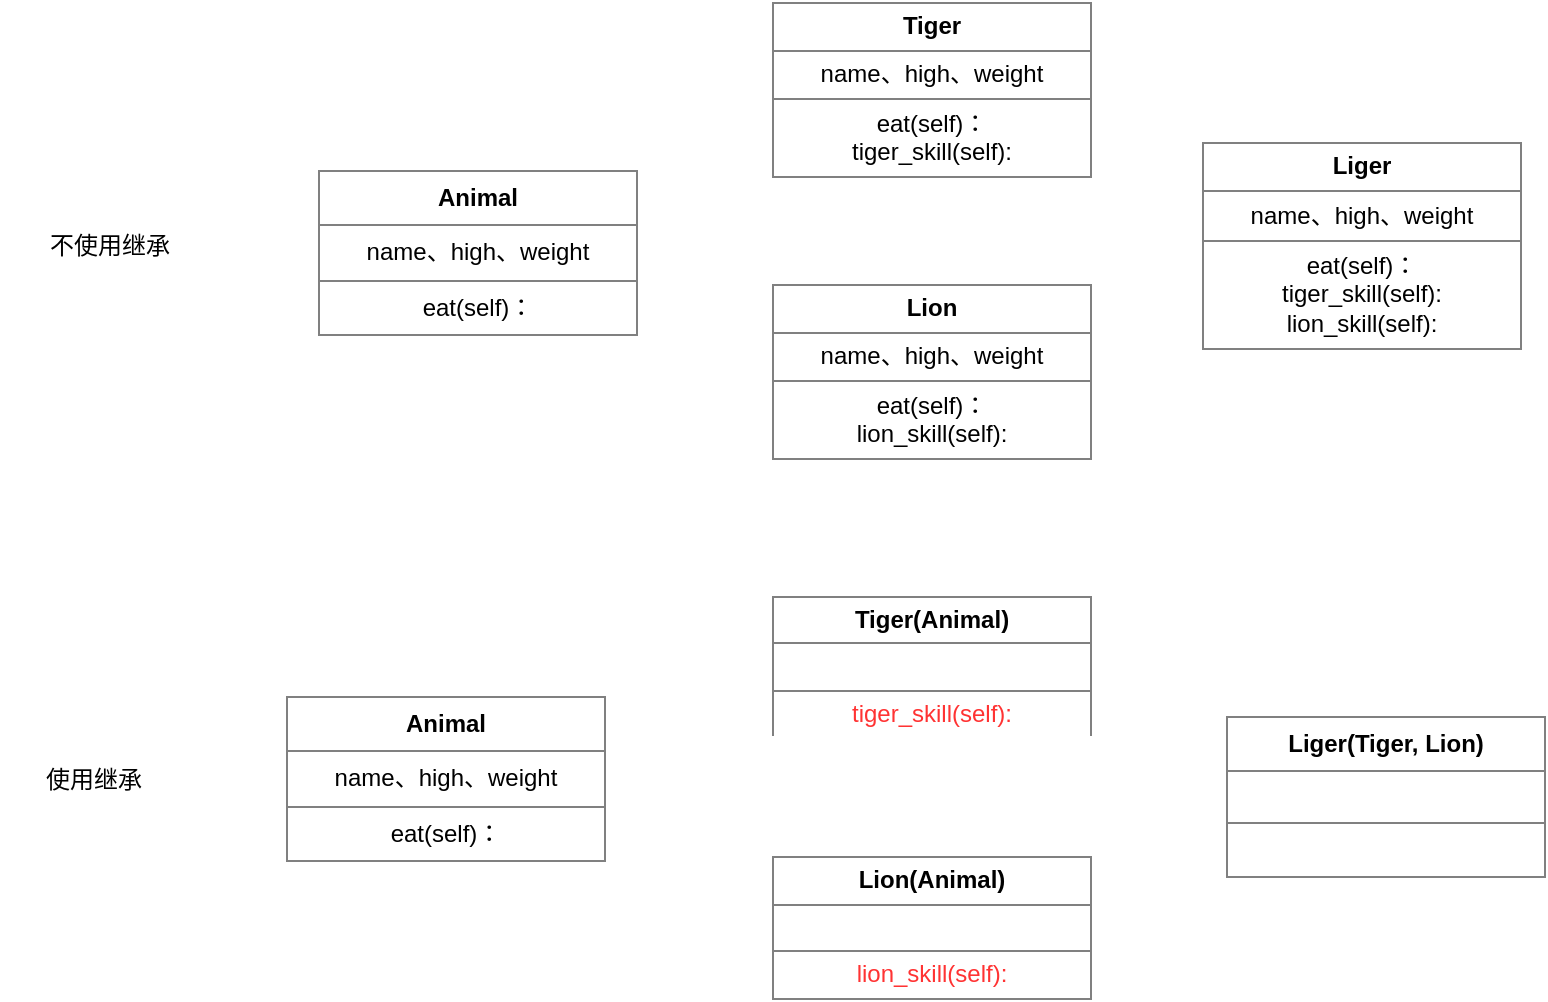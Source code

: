 <mxfile version="12.2.2" type="device" pages="1"><diagram id="1hR_NXYWd0QCy-B_V0Ng" name="Page-1"><mxGraphModel dx="695" dy="544" grid="1" gridSize="10" guides="1" tooltips="1" connect="1" arrows="1" fold="1" page="1" pageScale="1" pageWidth="827" pageHeight="1169" math="0" shadow="0"><root><mxCell id="0"/><mxCell id="1" parent="0"/><mxCell id="X48bOCqbUrdNuro0ohbn-1" value="不使用继承" style="text;html=1;strokeColor=none;fillColor=none;align=center;verticalAlign=middle;whiteSpace=wrap;rounded=0;" parent="1" vertex="1"><mxGeometry x="46" y="118.5" width="92" height="53" as="geometry"/></mxCell><mxCell id="X48bOCqbUrdNuro0ohbn-2" value="&lt;table border=&quot;1&quot; width=&quot;100%&quot; cellpadding=&quot;4&quot; style=&quot;width: 100% ; height: 100% ; border-collapse: collapse&quot;&gt;&lt;tbody&gt;&lt;tr&gt;&lt;th align=&quot;center&quot;&gt;&lt;b&gt;Animal&lt;/b&gt;&lt;/th&gt;&lt;/tr&gt;&lt;tr&gt;&lt;td align=&quot;center&quot;&gt;name、high、weight&lt;/td&gt;&lt;/tr&gt;&lt;tr&gt;&lt;td align=&quot;center&quot;&gt;eat(self)：&lt;br&gt;&lt;/td&gt;&lt;/tr&gt;&lt;/tbody&gt;&lt;/table&gt;" style="text;html=1;strokeColor=none;fillColor=none;overflow=fill;labelBackgroundColor=none;labelBorderColor=none;" parent="1" vertex="1"><mxGeometry x="196" y="107" width="160" height="83" as="geometry"/></mxCell><mxCell id="X48bOCqbUrdNuro0ohbn-4" value="&lt;table border=&quot;1&quot; width=&quot;100%&quot; cellpadding=&quot;4&quot; style=&quot;width: 100% ; height: 100% ; border-collapse: collapse&quot;&gt;&lt;tbody&gt;&lt;tr&gt;&lt;th align=&quot;center&quot;&gt;Tiger&lt;/th&gt;&lt;/tr&gt;&lt;tr&gt;&lt;td align=&quot;center&quot;&gt;name、high、weight&lt;br&gt;&lt;/td&gt;&lt;/tr&gt;&lt;tr&gt;&lt;td align=&quot;center&quot;&gt;eat(self)：&lt;br&gt;tiger_skill(self):&lt;br&gt;&lt;/td&gt;&lt;/tr&gt;&lt;/tbody&gt;&lt;/table&gt;" style="text;html=1;strokeColor=none;fillColor=none;overflow=fill;" parent="1" vertex="1"><mxGeometry x="422.5" y="22.5" width="160" height="88" as="geometry"/></mxCell><mxCell id="X48bOCqbUrdNuro0ohbn-5" value="&lt;table border=&quot;1&quot; width=&quot;100%&quot; cellpadding=&quot;4&quot; style=&quot;width: 100% ; height: 100% ; border-collapse: collapse&quot;&gt;&lt;tbody&gt;&lt;tr&gt;&lt;th align=&quot;center&quot;&gt;Lion&lt;/th&gt;&lt;/tr&gt;&lt;tr&gt;&lt;td align=&quot;center&quot;&gt;name、high、weight&lt;br&gt;&lt;/td&gt;&lt;/tr&gt;&lt;tr&gt;&lt;td align=&quot;center&quot;&gt;eat(self)：&lt;br&gt;lion_skill(self):&lt;br&gt;&lt;/td&gt;&lt;/tr&gt;&lt;/tbody&gt;&lt;/table&gt;" style="text;html=1;strokeColor=none;fillColor=none;overflow=fill;" parent="1" vertex="1"><mxGeometry x="422.5" y="163.5" width="160" height="88" as="geometry"/></mxCell><mxCell id="X48bOCqbUrdNuro0ohbn-6" value="&lt;table border=&quot;1&quot; width=&quot;100%&quot; cellpadding=&quot;4&quot; style=&quot;width: 100% ; height: 100% ; border-collapse: collapse&quot;&gt;&lt;tbody&gt;&lt;tr&gt;&lt;th align=&quot;center&quot;&gt;Liger&lt;/th&gt;&lt;/tr&gt;&lt;tr&gt;&lt;td align=&quot;center&quot;&gt;name、high、weight&lt;br&gt;&lt;/td&gt;&lt;/tr&gt;&lt;tr&gt;&lt;td align=&quot;center&quot;&gt;eat(self)：&lt;br&gt;tiger_skill(self):&lt;br&gt;lion_skill(self):&lt;br&gt;&lt;/td&gt;&lt;/tr&gt;&lt;/tbody&gt;&lt;/table&gt;" style="text;html=1;strokeColor=none;fillColor=none;overflow=fill;" parent="1" vertex="1"><mxGeometry x="637.5" y="93" width="160" height="104" as="geometry"/></mxCell><mxCell id="X48bOCqbUrdNuro0ohbn-7" value="使用继承" style="text;html=1;strokeColor=none;fillColor=none;align=center;verticalAlign=middle;whiteSpace=wrap;rounded=0;" parent="1" vertex="1"><mxGeometry x="37.5" y="385" width="92" height="53" as="geometry"/></mxCell><mxCell id="X48bOCqbUrdNuro0ohbn-9" value="&lt;table border=&quot;1&quot; width=&quot;100%&quot; cellpadding=&quot;4&quot; style=&quot;width: 100% ; height: 100% ; border-collapse: collapse&quot;&gt;&lt;tbody&gt;&lt;tr&gt;&lt;th align=&quot;center&quot;&gt;Tiger(Animal)&lt;/th&gt;&lt;/tr&gt;&lt;tr&gt;&lt;td align=&quot;center&quot;&gt;&lt;br&gt;&lt;/td&gt;&lt;/tr&gt;&lt;tr&gt;&lt;td align=&quot;center&quot;&gt;&lt;font color=&quot;#ff3333&quot;&gt;tiger_skill(self):&lt;/font&gt;&lt;br&gt;&lt;/td&gt;&lt;/tr&gt;&lt;/tbody&gt;&lt;/table&gt;" style="text;html=1;strokeColor=none;fillColor=none;overflow=fill;" parent="1" vertex="1"><mxGeometry x="423" y="320" width="160" height="70" as="geometry"/></mxCell><mxCell id="X48bOCqbUrdNuro0ohbn-10" value="&lt;table border=&quot;1&quot; width=&quot;100%&quot; cellpadding=&quot;4&quot; style=&quot;width: 100% ; height: 100% ; border-collapse: collapse&quot;&gt;&lt;tbody&gt;&lt;tr&gt;&lt;th align=&quot;center&quot;&gt;Lion(Animal)&lt;/th&gt;&lt;/tr&gt;&lt;tr&gt;&lt;td align=&quot;center&quot;&gt;&lt;br&gt;&lt;/td&gt;&lt;/tr&gt;&lt;tr&gt;&lt;td align=&quot;center&quot;&gt;&lt;font color=&quot;#ff3333&quot;&gt;lion_skill(self):&lt;/font&gt;&lt;br&gt;&lt;/td&gt;&lt;/tr&gt;&lt;/tbody&gt;&lt;/table&gt;" style="text;html=1;strokeColor=none;fillColor=none;overflow=fill;" parent="1" vertex="1"><mxGeometry x="422.5" y="450" width="160" height="72" as="geometry"/></mxCell><mxCell id="X48bOCqbUrdNuro0ohbn-11" value="&lt;table border=&quot;1&quot; width=&quot;100%&quot; cellpadding=&quot;4&quot; style=&quot;width: 100% ; height: 100% ; border-collapse: collapse&quot;&gt;&lt;tbody&gt;&lt;tr&gt;&lt;th align=&quot;center&quot;&gt;Liger(Tiger, Lion)&lt;/th&gt;&lt;/tr&gt;&lt;tr&gt;&lt;td align=&quot;center&quot;&gt;&lt;br&gt;&lt;/td&gt;&lt;/tr&gt;&lt;tr&gt;&lt;td align=&quot;center&quot;&gt;&lt;br&gt;&lt;/td&gt;&lt;/tr&gt;&lt;/tbody&gt;&lt;/table&gt;" style="text;html=1;strokeColor=none;fillColor=none;overflow=fill;" parent="1" vertex="1"><mxGeometry x="650" y="380" width="160" height="81" as="geometry"/></mxCell><mxCell id="LSItOmg3tRI_wPNGTPZr-1" value="&lt;table border=&quot;1&quot; width=&quot;100%&quot; cellpadding=&quot;4&quot; style=&quot;width: 100% ; height: 100% ; border-collapse: collapse&quot;&gt;&lt;tbody&gt;&lt;tr&gt;&lt;th align=&quot;center&quot;&gt;&lt;b&gt;Animal&lt;/b&gt;&lt;/th&gt;&lt;/tr&gt;&lt;tr&gt;&lt;td align=&quot;center&quot;&gt;name、high、weight&lt;/td&gt;&lt;/tr&gt;&lt;tr&gt;&lt;td align=&quot;center&quot;&gt;eat(self)：&lt;br&gt;&lt;/td&gt;&lt;/tr&gt;&lt;/tbody&gt;&lt;/table&gt;" style="text;html=1;strokeColor=none;fillColor=none;overflow=fill;labelBackgroundColor=none;labelBorderColor=none;" vertex="1" parent="1"><mxGeometry x="180" y="370" width="160" height="83" as="geometry"/></mxCell></root></mxGraphModel></diagram></mxfile>